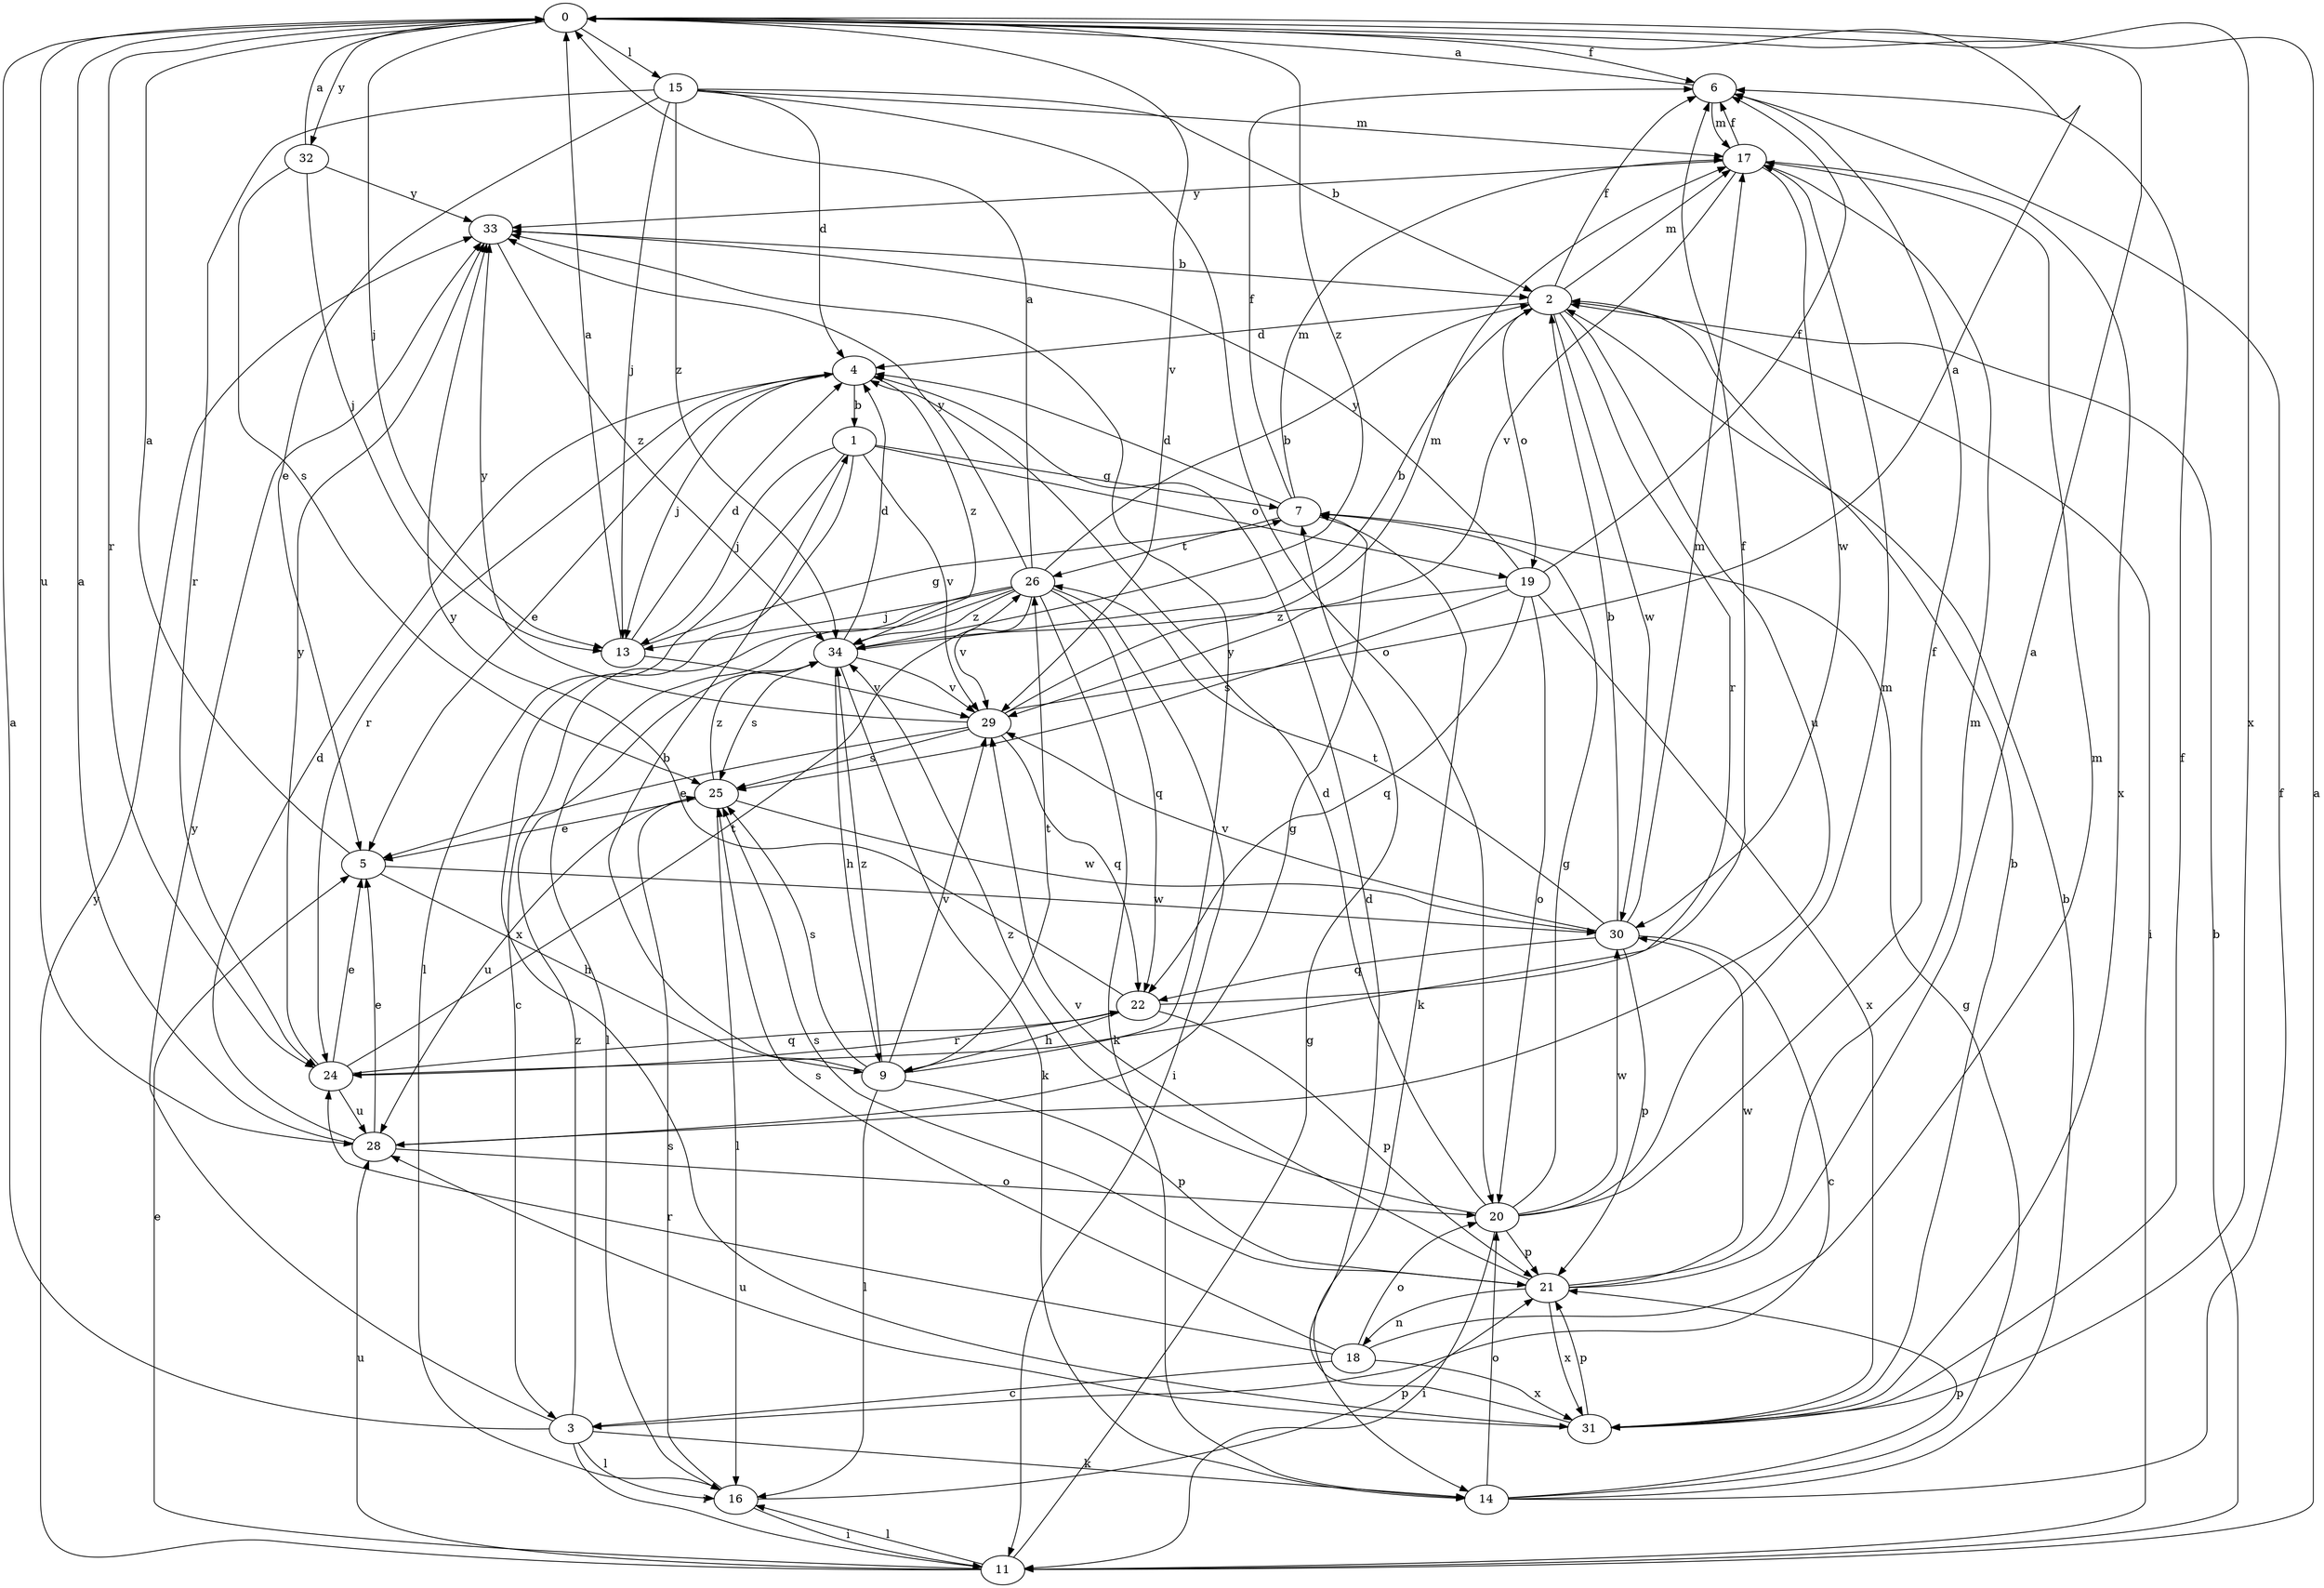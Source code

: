 strict digraph  {
0;
1;
2;
3;
4;
5;
6;
7;
9;
11;
13;
14;
15;
16;
17;
18;
19;
20;
21;
22;
24;
25;
26;
28;
29;
30;
31;
32;
33;
34;
0 -> 6  [label=f];
0 -> 13  [label=j];
0 -> 15  [label=l];
0 -> 24  [label=r];
0 -> 28  [label=u];
0 -> 29  [label=v];
0 -> 31  [label=x];
0 -> 32  [label=y];
0 -> 34  [label=z];
1 -> 7  [label=g];
1 -> 13  [label=j];
1 -> 16  [label=l];
1 -> 19  [label=o];
1 -> 29  [label=v];
1 -> 31  [label=x];
2 -> 4  [label=d];
2 -> 6  [label=f];
2 -> 11  [label=i];
2 -> 17  [label=m];
2 -> 19  [label=o];
2 -> 24  [label=r];
2 -> 28  [label=u];
2 -> 30  [label=w];
3 -> 0  [label=a];
3 -> 11  [label=i];
3 -> 14  [label=k];
3 -> 16  [label=l];
3 -> 33  [label=y];
3 -> 34  [label=z];
4 -> 1  [label=b];
4 -> 5  [label=e];
4 -> 13  [label=j];
4 -> 24  [label=r];
4 -> 34  [label=z];
5 -> 0  [label=a];
5 -> 9  [label=h];
5 -> 30  [label=w];
6 -> 0  [label=a];
6 -> 17  [label=m];
7 -> 4  [label=d];
7 -> 6  [label=f];
7 -> 14  [label=k];
7 -> 17  [label=m];
7 -> 26  [label=t];
9 -> 1  [label=b];
9 -> 16  [label=l];
9 -> 21  [label=p];
9 -> 25  [label=s];
9 -> 26  [label=t];
9 -> 29  [label=v];
9 -> 33  [label=y];
9 -> 34  [label=z];
11 -> 0  [label=a];
11 -> 2  [label=b];
11 -> 5  [label=e];
11 -> 7  [label=g];
11 -> 16  [label=l];
11 -> 28  [label=u];
11 -> 33  [label=y];
13 -> 0  [label=a];
13 -> 4  [label=d];
13 -> 7  [label=g];
13 -> 29  [label=v];
14 -> 2  [label=b];
14 -> 6  [label=f];
14 -> 7  [label=g];
14 -> 20  [label=o];
14 -> 21  [label=p];
15 -> 2  [label=b];
15 -> 4  [label=d];
15 -> 5  [label=e];
15 -> 13  [label=j];
15 -> 17  [label=m];
15 -> 20  [label=o];
15 -> 24  [label=r];
15 -> 34  [label=z];
16 -> 11  [label=i];
16 -> 21  [label=p];
16 -> 25  [label=s];
17 -> 6  [label=f];
17 -> 29  [label=v];
17 -> 30  [label=w];
17 -> 31  [label=x];
17 -> 33  [label=y];
18 -> 3  [label=c];
18 -> 17  [label=m];
18 -> 20  [label=o];
18 -> 24  [label=r];
18 -> 25  [label=s];
18 -> 31  [label=x];
19 -> 6  [label=f];
19 -> 20  [label=o];
19 -> 22  [label=q];
19 -> 25  [label=s];
19 -> 31  [label=x];
19 -> 33  [label=y];
19 -> 34  [label=z];
20 -> 4  [label=d];
20 -> 6  [label=f];
20 -> 7  [label=g];
20 -> 11  [label=i];
20 -> 17  [label=m];
20 -> 21  [label=p];
20 -> 30  [label=w];
20 -> 34  [label=z];
21 -> 0  [label=a];
21 -> 17  [label=m];
21 -> 18  [label=n];
21 -> 25  [label=s];
21 -> 29  [label=v];
21 -> 30  [label=w];
21 -> 31  [label=x];
22 -> 6  [label=f];
22 -> 9  [label=h];
22 -> 21  [label=p];
22 -> 24  [label=r];
22 -> 33  [label=y];
24 -> 5  [label=e];
24 -> 22  [label=q];
24 -> 26  [label=t];
24 -> 28  [label=u];
24 -> 33  [label=y];
25 -> 5  [label=e];
25 -> 16  [label=l];
25 -> 28  [label=u];
25 -> 30  [label=w];
25 -> 34  [label=z];
26 -> 0  [label=a];
26 -> 2  [label=b];
26 -> 3  [label=c];
26 -> 11  [label=i];
26 -> 13  [label=j];
26 -> 14  [label=k];
26 -> 16  [label=l];
26 -> 22  [label=q];
26 -> 29  [label=v];
26 -> 33  [label=y];
26 -> 34  [label=z];
28 -> 0  [label=a];
28 -> 4  [label=d];
28 -> 5  [label=e];
28 -> 7  [label=g];
28 -> 20  [label=o];
29 -> 0  [label=a];
29 -> 5  [label=e];
29 -> 17  [label=m];
29 -> 22  [label=q];
29 -> 25  [label=s];
29 -> 33  [label=y];
30 -> 2  [label=b];
30 -> 3  [label=c];
30 -> 17  [label=m];
30 -> 21  [label=p];
30 -> 22  [label=q];
30 -> 26  [label=t];
30 -> 29  [label=v];
31 -> 2  [label=b];
31 -> 4  [label=d];
31 -> 6  [label=f];
31 -> 21  [label=p];
31 -> 28  [label=u];
32 -> 0  [label=a];
32 -> 13  [label=j];
32 -> 25  [label=s];
32 -> 33  [label=y];
33 -> 2  [label=b];
33 -> 34  [label=z];
34 -> 2  [label=b];
34 -> 4  [label=d];
34 -> 9  [label=h];
34 -> 14  [label=k];
34 -> 25  [label=s];
34 -> 29  [label=v];
}
